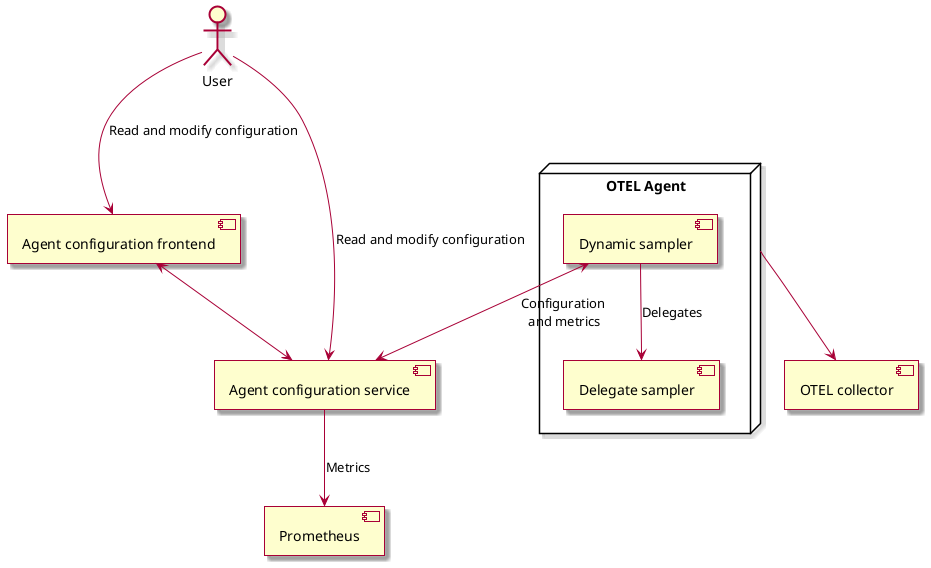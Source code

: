 @startuml
skin rose

actor user as "User"
component frontend as "Agent configuration frontend"
component service as "Agent configuration service"
component prometheus as "Prometheus"
component collector as "OTEL collector"
node agent as  "OTEL Agent" {
 component dynamic as "Dynamic sampler"
 component delegate as "Delegate sampler"
 dynamic --> delegate: Delegates
}

frontend <--> service
dynamic <--> service : Configuration\n and metrics
service --> prometheus : Metrics
agent --> collector
user --> service : Read and modify configuration
user --> frontend : Read and modify configuration
@enduml